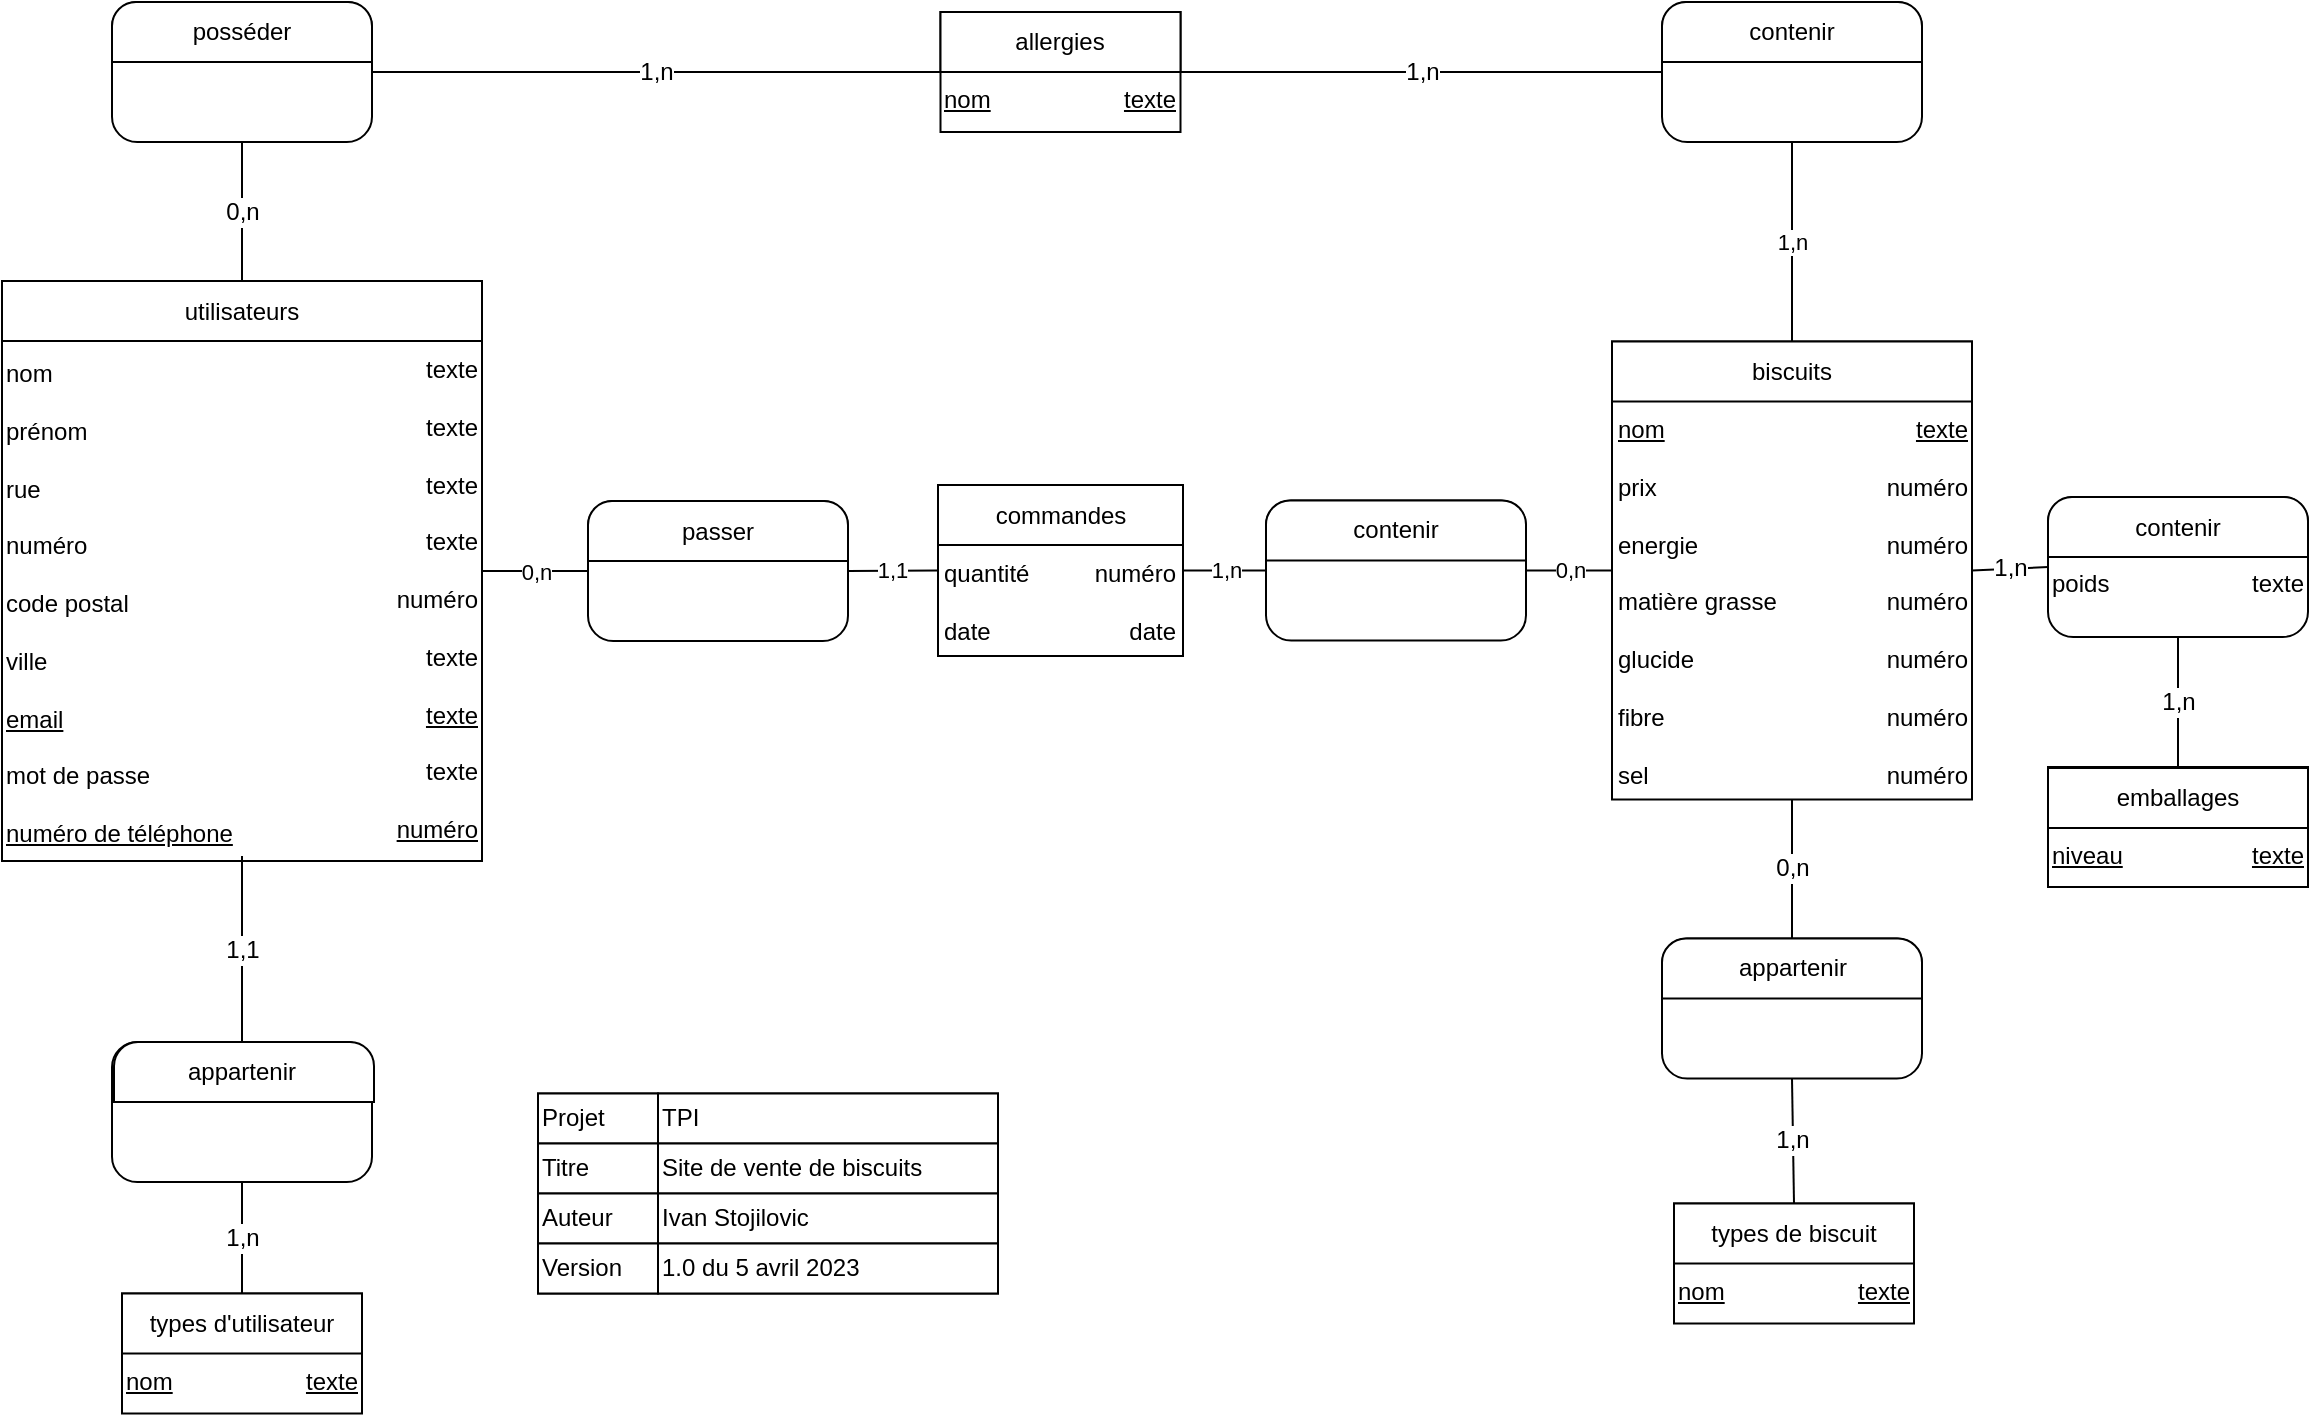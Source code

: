 <mxfile version="20.8.16" type="device"><diagram name="Page-1" id="_JMHHomlFWPIT7m6HZxE"><mxGraphModel dx="1418" dy="828" grid="1" gridSize="10" guides="1" tooltips="1" connect="1" arrows="1" fold="1" page="1" pageScale="1" pageWidth="1169" pageHeight="827" math="0" shadow="0"><root><mxCell id="0"/><mxCell id="1" parent="0"/><mxCell id="fbcWq0i6LW-rX8kI2gP--14" value="" style="rounded=0;whiteSpace=wrap;html=1;" parent="1" vertex="1"><mxGeometry x="817" y="189.75" width="180" height="229" as="geometry"/></mxCell><mxCell id="fbcWq0i6LW-rX8kI2gP--2" value="" style="rounded=0;whiteSpace=wrap;html=1;" parent="1" vertex="1"><mxGeometry x="12" y="159.5" width="240" height="290" as="geometry"/></mxCell><mxCell id="fbcWq0i6LW-rX8kI2gP--3" value="utilisateurs" style="rounded=0;whiteSpace=wrap;html=1;" parent="1" vertex="1"><mxGeometry x="12" y="159.5" width="240" height="30" as="geometry"/></mxCell><mxCell id="fbcWq0i6LW-rX8kI2gP--4" value="nom&lt;br&gt;&lt;br&gt;prénom&lt;br&gt;&lt;br&gt;&lt;div style=&quot;&quot;&gt;rue&amp;nbsp;&lt;/div&gt;&lt;div style=&quot;&quot;&gt;&lt;br&gt;&lt;/div&gt;&lt;div style=&quot;&quot;&gt;numéro&lt;/div&gt;&lt;div style=&quot;&quot;&gt;&lt;br&gt;&lt;/div&gt;&lt;div style=&quot;&quot;&gt;code postal&lt;/div&gt;&lt;div style=&quot;&quot;&gt;&lt;br&gt;&lt;/div&gt;&lt;div style=&quot;&quot;&gt;ville&lt;/div&gt;&lt;div style=&quot;&quot;&gt;&lt;br&gt;&lt;/div&gt;&lt;div style=&quot;&quot;&gt;&lt;u&gt;email&lt;/u&gt;&lt;/div&gt;&lt;div style=&quot;&quot;&gt;&lt;br&gt;&lt;/div&gt;&lt;div style=&quot;&quot;&gt;mot de passe&lt;/div&gt;&lt;div style=&quot;&quot;&gt;&lt;br&gt;&lt;/div&gt;&lt;div style=&quot;&quot;&gt;&lt;u&gt;numéro de téléphone&lt;/u&gt;&lt;/div&gt;" style="text;html=1;strokeColor=none;fillColor=none;align=left;verticalAlign=top;whiteSpace=wrap;rounded=0;" parent="1" vertex="1"><mxGeometry x="12" y="191.5" width="120" height="258.5" as="geometry"/></mxCell><mxCell id="fbcWq0i6LW-rX8kI2gP--5" value="texte&lt;br&gt;&lt;br&gt;texte&lt;br&gt;&lt;br&gt;texte&lt;br&gt;&lt;br&gt;texte&lt;br&gt;&lt;br&gt;numéro&lt;br&gt;&lt;br&gt;texte&lt;br&gt;&lt;br&gt;&lt;u&gt;texte&lt;/u&gt;&lt;br&gt;&lt;br&gt;texte&lt;br&gt;&lt;br&gt;&lt;u&gt;numéro&lt;/u&gt;" style="text;html=1;strokeColor=none;fillColor=none;align=right;verticalAlign=top;whiteSpace=wrap;rounded=0;" parent="1" vertex="1"><mxGeometry x="132" y="189.5" width="120" height="257.5" as="geometry"/></mxCell><mxCell id="fbcWq0i6LW-rX8kI2gP--11" value="biscuits" style="rounded=0;whiteSpace=wrap;html=1;" parent="1" vertex="1"><mxGeometry x="817" y="189.75" width="180" height="30" as="geometry"/></mxCell><mxCell id="fbcWq0i6LW-rX8kI2gP--12" value="&lt;u&gt;nom&lt;br&gt;&lt;/u&gt;&lt;br&gt;prix&lt;br&gt;&lt;br&gt;energie&lt;br&gt;&lt;br&gt;matière grasse&lt;br&gt;&lt;br&gt;glucide&lt;br&gt;&lt;br&gt;fibre&lt;br&gt;&lt;br&gt;sel" style="text;html=1;strokeColor=none;fillColor=none;align=left;verticalAlign=top;whiteSpace=wrap;rounded=0;" parent="1" vertex="1"><mxGeometry x="818" y="220.25" width="90" height="198.5" as="geometry"/></mxCell><mxCell id="fbcWq0i6LW-rX8kI2gP--13" value="&lt;u&gt;texte&lt;/u&gt;&lt;br&gt;&lt;br&gt;numéro&lt;br&gt;&lt;br&gt;numéro&lt;br&gt;&lt;br&gt;numéro&lt;br&gt;&lt;br&gt;numéro&lt;br&gt;&lt;br&gt;numéro&lt;br&gt;&lt;br&gt;numéro" style="text;html=1;strokeColor=none;fillColor=none;align=right;verticalAlign=top;whiteSpace=wrap;rounded=0;" parent="1" vertex="1"><mxGeometry x="907" y="220.25" width="90" height="198.5" as="geometry"/></mxCell><mxCell id="fbcWq0i6LW-rX8kI2gP--18" value="" style="rounded=0;whiteSpace=wrap;html=1;" parent="1" vertex="1"><mxGeometry x="280" y="565.75" width="230" height="100" as="geometry"/></mxCell><mxCell id="fbcWq0i6LW-rX8kI2gP--19" value="Projet" style="rounded=0;whiteSpace=wrap;html=1;align=left;" parent="1" vertex="1"><mxGeometry x="280" y="565.75" width="60" height="25" as="geometry"/></mxCell><mxCell id="fbcWq0i6LW-rX8kI2gP--20" value="Titre" style="rounded=0;whiteSpace=wrap;html=1;align=left;" parent="1" vertex="1"><mxGeometry x="280" y="590.75" width="60" height="25" as="geometry"/></mxCell><mxCell id="fbcWq0i6LW-rX8kI2gP--21" value="Auteur" style="rounded=0;whiteSpace=wrap;html=1;align=left;" parent="1" vertex="1"><mxGeometry x="280" y="615.75" width="60" height="25" as="geometry"/></mxCell><mxCell id="fbcWq0i6LW-rX8kI2gP--22" value="Version" style="rounded=0;whiteSpace=wrap;html=1;align=left;" parent="1" vertex="1"><mxGeometry x="280" y="640.75" width="60" height="25" as="geometry"/></mxCell><mxCell id="fbcWq0i6LW-rX8kI2gP--23" value="TPI&lt;span style=&quot;white-space: pre;&quot;&gt;&#9;&lt;/span&gt;" style="rounded=0;whiteSpace=wrap;html=1;align=left;" parent="1" vertex="1"><mxGeometry x="340" y="565.75" width="170" height="25" as="geometry"/></mxCell><mxCell id="fbcWq0i6LW-rX8kI2gP--24" value="Site de vente de biscuits" style="rounded=0;whiteSpace=wrap;html=1;align=left;" parent="1" vertex="1"><mxGeometry x="340" y="590.75" width="170" height="25" as="geometry"/></mxCell><mxCell id="fbcWq0i6LW-rX8kI2gP--25" value="Ivan Stojilovic" style="rounded=0;whiteSpace=wrap;html=1;align=left;" parent="1" vertex="1"><mxGeometry x="340" y="615.75" width="170" height="25" as="geometry"/></mxCell><mxCell id="fbcWq0i6LW-rX8kI2gP--26" value="1.0 du 5 avril 2023" style="rounded=0;whiteSpace=wrap;html=1;align=left;" parent="1" vertex="1"><mxGeometry x="340" y="640.75" width="170" height="25" as="geometry"/></mxCell><mxCell id="fbcWq0i6LW-rX8kI2gP--27" value="&lt;div style=&quot;text-align: right;&quot;&gt;&lt;br&gt;&lt;/div&gt;" style="rounded=1;whiteSpace=wrap;html=1;arcSize=18;align=left;" parent="1" vertex="1"><mxGeometry x="305" y="269.5" width="130" height="70" as="geometry"/></mxCell><mxCell id="fbcWq0i6LW-rX8kI2gP--34" value="" style="verticalLabelPosition=bottom;verticalAlign=top;html=1;shape=mxgraph.basic.rect;fillColor2=none;strokeWidth=1;size=12;indent=26.67;rounded=1;shadow=0;glass=0;sketch=0;topLeftStyle=rounded;topRightStyle=rounded;left=1;" parent="1" vertex="1"><mxGeometry x="305" y="269.5" width="130" height="30" as="geometry"/></mxCell><mxCell id="fbcWq0i6LW-rX8kI2gP--35" value="passer" style="text;html=1;strokeColor=none;fillColor=none;align=center;verticalAlign=middle;whiteSpace=wrap;rounded=0;" parent="1" vertex="1"><mxGeometry x="340" y="269.5" width="60" height="30" as="geometry"/></mxCell><mxCell id="AcJqhee628Btg8whWqSj-2" value="" style="rounded=0;whiteSpace=wrap;html=1;" parent="1" vertex="1"><mxGeometry x="848" y="620.75" width="120" height="60" as="geometry"/></mxCell><mxCell id="AcJqhee628Btg8whWqSj-3" value="types de biscuit" style="rounded=0;whiteSpace=wrap;html=1;" parent="1" vertex="1"><mxGeometry x="848" y="620.75" width="120" height="30" as="geometry"/></mxCell><mxCell id="AcJqhee628Btg8whWqSj-4" value="&lt;u&gt;nom&lt;/u&gt;" style="text;html=1;strokeColor=none;fillColor=none;align=left;verticalAlign=top;whiteSpace=wrap;rounded=0;" parent="1" vertex="1"><mxGeometry x="848" y="650.75" width="60" height="30" as="geometry"/></mxCell><mxCell id="AcJqhee628Btg8whWqSj-5" value="&lt;u&gt;texte&lt;/u&gt;" style="text;html=1;strokeColor=none;fillColor=none;align=right;verticalAlign=top;whiteSpace=wrap;rounded=0;" parent="1" vertex="1"><mxGeometry x="908" y="650.75" width="60" height="30" as="geometry"/></mxCell><mxCell id="AcJqhee628Btg8whWqSj-7" value="" style="rounded=0;whiteSpace=wrap;html=1;" parent="1" vertex="1"><mxGeometry x="481.25" y="25" width="120" height="60" as="geometry"/></mxCell><mxCell id="AcJqhee628Btg8whWqSj-8" value="allergies" style="rounded=0;whiteSpace=wrap;html=1;" parent="1" vertex="1"><mxGeometry x="481.25" y="25" width="120" height="30" as="geometry"/></mxCell><mxCell id="AcJqhee628Btg8whWqSj-9" value="&lt;u&gt;nom&lt;/u&gt;" style="text;html=1;strokeColor=none;fillColor=none;align=left;verticalAlign=top;whiteSpace=wrap;rounded=0;" parent="1" vertex="1"><mxGeometry x="481.25" y="55" width="60" height="30" as="geometry"/></mxCell><mxCell id="AcJqhee628Btg8whWqSj-10" value="&lt;u&gt;texte&lt;/u&gt;" style="text;html=1;strokeColor=none;fillColor=none;align=right;verticalAlign=top;whiteSpace=wrap;rounded=0;" parent="1" vertex="1"><mxGeometry x="541.25" y="55" width="60" height="30" as="geometry"/></mxCell><mxCell id="AcJqhee628Btg8whWqSj-12" value="&lt;div style=&quot;text-align: right;&quot;&gt;&lt;br&gt;&lt;/div&gt;" style="rounded=1;whiteSpace=wrap;html=1;arcSize=18;align=left;" parent="1" vertex="1"><mxGeometry x="67" y="20" width="130" height="70" as="geometry"/></mxCell><mxCell id="AcJqhee628Btg8whWqSj-13" value="" style="verticalLabelPosition=bottom;verticalAlign=top;html=1;shape=mxgraph.basic.rect;fillColor2=none;strokeWidth=1;size=12;indent=26.67;rounded=1;shadow=0;glass=0;sketch=0;topLeftStyle=rounded;topRightStyle=rounded;left=1;" parent="1" vertex="1"><mxGeometry x="67" y="20" width="130" height="30" as="geometry"/></mxCell><mxCell id="AcJqhee628Btg8whWqSj-14" value="posséder" style="text;html=1;strokeColor=none;fillColor=none;align=center;verticalAlign=middle;whiteSpace=wrap;rounded=0;" parent="1" vertex="1"><mxGeometry x="102" y="20" width="60" height="30" as="geometry"/></mxCell><mxCell id="AcJqhee628Btg8whWqSj-15" value="0,n" style="endArrow=none;html=1;rounded=0;fontSize=12;exitX=0.5;exitY=0;exitDx=0;exitDy=0;entryX=0.5;entryY=1;entryDx=0;entryDy=0;" parent="1" source="fbcWq0i6LW-rX8kI2gP--2" target="AcJqhee628Btg8whWqSj-12" edge="1"><mxGeometry width="50" height="50" relative="1" as="geometry"><mxPoint x="192" y="50" as="sourcePoint"/><mxPoint x="337" y="120" as="targetPoint"/></mxGeometry></mxCell><mxCell id="AcJqhee628Btg8whWqSj-16" value="1,n" style="endArrow=none;html=1;rounded=0;fontSize=12;entryX=1;entryY=0.5;entryDx=0;entryDy=0;exitX=0;exitY=0.5;exitDx=0;exitDy=0;" parent="1" source="AcJqhee628Btg8whWqSj-7" target="AcJqhee628Btg8whWqSj-12" edge="1"><mxGeometry width="50" height="50" relative="1" as="geometry"><mxPoint x="410" y="80" as="sourcePoint"/><mxPoint x="190" y="600" as="targetPoint"/></mxGeometry></mxCell><mxCell id="AcJqhee628Btg8whWqSj-17" value="&lt;div style=&quot;text-align: right;&quot;&gt;&lt;br&gt;&lt;/div&gt;" style="rounded=1;whiteSpace=wrap;html=1;arcSize=18;align=left;" parent="1" vertex="1"><mxGeometry x="842" y="488.25" width="130" height="70" as="geometry"/></mxCell><mxCell id="AcJqhee628Btg8whWqSj-18" value="" style="verticalLabelPosition=bottom;verticalAlign=top;html=1;shape=mxgraph.basic.rect;fillColor2=none;strokeWidth=1;size=12;indent=26.67;rounded=1;shadow=0;glass=0;sketch=0;topLeftStyle=rounded;topRightStyle=rounded;left=1;" parent="1" vertex="1"><mxGeometry x="842" y="488.25" width="130" height="30" as="geometry"/></mxCell><mxCell id="AcJqhee628Btg8whWqSj-19" value="appartenir" style="text;html=1;strokeColor=none;fillColor=none;align=center;verticalAlign=middle;whiteSpace=wrap;rounded=0;" parent="1" vertex="1"><mxGeometry x="878.5" y="488.25" width="57" height="30" as="geometry"/></mxCell><mxCell id="AcJqhee628Btg8whWqSj-20" value="0,n" style="endArrow=none;html=1;rounded=0;fontSize=12;entryX=0.5;entryY=1;entryDx=0;entryDy=0;exitX=0.5;exitY=0;exitDx=0;exitDy=0;" parent="1" source="AcJqhee628Btg8whWqSj-17" target="fbcWq0i6LW-rX8kI2gP--14" edge="1"><mxGeometry width="50" height="50" relative="1" as="geometry"><mxPoint x="856" y="455" as="sourcePoint"/><mxPoint x="896" y="604" as="targetPoint"/></mxGeometry></mxCell><mxCell id="AcJqhee628Btg8whWqSj-21" value="1,n" style="endArrow=none;html=1;rounded=0;fontSize=12;entryX=0.5;entryY=1;entryDx=0;entryDy=0;exitX=0.5;exitY=0;exitDx=0;exitDy=0;" parent="1" source="AcJqhee628Btg8whWqSj-2" target="AcJqhee628Btg8whWqSj-17" edge="1"><mxGeometry width="50" height="50" relative="1" as="geometry"><mxPoint x="976" y="643.25" as="sourcePoint"/><mxPoint x="1026" y="593.25" as="targetPoint"/></mxGeometry></mxCell><mxCell id="AcJqhee628Btg8whWqSj-22" value="&lt;div style=&quot;text-align: right;&quot;&gt;&lt;br&gt;&lt;/div&gt;" style="rounded=1;whiteSpace=wrap;html=1;arcSize=18;align=left;" parent="1" vertex="1"><mxGeometry x="842" y="20" width="130" height="70" as="geometry"/></mxCell><mxCell id="AcJqhee628Btg8whWqSj-23" value="" style="verticalLabelPosition=bottom;verticalAlign=top;html=1;shape=mxgraph.basic.rect;fillColor2=none;strokeWidth=1;size=12;indent=26.67;rounded=1;shadow=0;glass=0;sketch=0;topLeftStyle=rounded;topRightStyle=rounded;left=1;" parent="1" vertex="1"><mxGeometry x="842" y="20" width="130" height="30" as="geometry"/></mxCell><mxCell id="AcJqhee628Btg8whWqSj-24" value="contenir" style="text;html=1;strokeColor=none;fillColor=none;align=center;verticalAlign=middle;whiteSpace=wrap;rounded=0;" parent="1" vertex="1"><mxGeometry x="877" y="20" width="60" height="30" as="geometry"/></mxCell><mxCell id="AcJqhee628Btg8whWqSj-26" value="1,n" style="endArrow=none;html=1;rounded=0;fontSize=12;entryX=0;entryY=0.5;entryDx=0;entryDy=0;exitX=1;exitY=0.5;exitDx=0;exitDy=0;" parent="1" source="AcJqhee628Btg8whWqSj-7" target="AcJqhee628Btg8whWqSj-22" edge="1"><mxGeometry width="50" height="50" relative="1" as="geometry"><mxPoint x="490" y="200" as="sourcePoint"/><mxPoint x="540" y="150" as="targetPoint"/></mxGeometry></mxCell><mxCell id="4aq1-MAxTTJVgnrj4eUq-1" value="" style="rounded=0;whiteSpace=wrap;html=1;" parent="1" vertex="1"><mxGeometry x="1035" y="402.5" width="130" height="60" as="geometry"/></mxCell><mxCell id="4aq1-MAxTTJVgnrj4eUq-2" value="emballages" style="rounded=0;whiteSpace=wrap;html=1;" parent="1" vertex="1"><mxGeometry x="1035" y="403" width="130" height="30" as="geometry"/></mxCell><mxCell id="4aq1-MAxTTJVgnrj4eUq-3" value="&lt;u&gt;niveau&lt;/u&gt;" style="text;html=1;strokeColor=none;fillColor=none;align=left;verticalAlign=top;whiteSpace=wrap;rounded=0;" parent="1" vertex="1"><mxGeometry x="1035" y="432.5" width="60" height="30" as="geometry"/></mxCell><mxCell id="4aq1-MAxTTJVgnrj4eUq-4" value="&lt;u&gt;texte&lt;/u&gt;" style="text;html=1;strokeColor=none;fillColor=none;align=right;verticalAlign=top;whiteSpace=wrap;rounded=0;" parent="1" vertex="1"><mxGeometry x="1105" y="433" width="60" height="29.5" as="geometry"/></mxCell><mxCell id="4aq1-MAxTTJVgnrj4eUq-5" value="&lt;div style=&quot;text-align: right;&quot;&gt;&lt;span style=&quot;background-color: initial;&quot;&gt;&lt;br&gt;&lt;/span&gt;&lt;/div&gt;&lt;div style=&quot;text-align: right;&quot;&gt;&lt;span style=&quot;background-color: initial;&quot;&gt;&lt;br&gt;&lt;/span&gt;&lt;/div&gt;&lt;div style=&quot;text-align: right;&quot;&gt;&lt;span style=&quot;background-color: initial;&quot;&gt;&lt;br&gt;&lt;/span&gt;&lt;/div&gt;&lt;div style=&quot;text-align: right;&quot;&gt;poids&lt;span style=&quot;white-space: pre;&quot;&gt;&#9;&lt;/span&gt;&amp;nbsp; &amp;nbsp; &amp;nbsp; &lt;span style=&quot;background-color: initial; white-space: pre;&quot;&gt;&lt;span style=&quot;white-space: pre;&quot;&gt;&#9;&lt;/span&gt; &lt;/span&gt;&lt;span style=&quot;background-color: initial;&quot;&gt;&amp;nbsp; &amp;nbsp; &amp;nbsp;&lt;/span&gt;&lt;span style=&quot;background-color: initial;&quot;&gt;texte&lt;/span&gt;&lt;/div&gt;&lt;div style=&quot;text-align: right;&quot;&gt;&lt;span style=&quot;background-color: initial;&quot;&gt;&lt;br&gt;&lt;/span&gt;&lt;/div&gt;&lt;div style=&quot;text-align: right;&quot;&gt;&lt;span style=&quot;background-color: initial;&quot;&gt;&lt;br&gt;&lt;/span&gt;&lt;/div&gt;" style="rounded=1;whiteSpace=wrap;html=1;arcSize=18;align=left;" parent="1" vertex="1"><mxGeometry x="1035" y="267.5" width="130" height="70" as="geometry"/></mxCell><mxCell id="4aq1-MAxTTJVgnrj4eUq-6" value="" style="verticalLabelPosition=bottom;verticalAlign=top;html=1;shape=mxgraph.basic.rect;fillColor2=none;strokeWidth=1;size=12;indent=26.67;rounded=1;shadow=0;glass=0;sketch=0;topLeftStyle=rounded;topRightStyle=rounded;left=1;" parent="1" vertex="1"><mxGeometry x="1035" y="267.5" width="130" height="30" as="geometry"/></mxCell><mxCell id="4aq1-MAxTTJVgnrj4eUq-7" value="contenir" style="text;html=1;strokeColor=none;fillColor=none;align=center;verticalAlign=middle;whiteSpace=wrap;rounded=0;" parent="1" vertex="1"><mxGeometry x="1070" y="267.5" width="60" height="30" as="geometry"/></mxCell><mxCell id="4aq1-MAxTTJVgnrj4eUq-8" value="&lt;font style=&quot;font-size: 12px;&quot;&gt;1,n&lt;/font&gt;" style="endArrow=none;html=1;rounded=0;exitX=1;exitY=0.5;exitDx=0;exitDy=0;entryX=0;entryY=0.5;entryDx=0;entryDy=0;" parent="1" source="fbcWq0i6LW-rX8kI2gP--14" target="4aq1-MAxTTJVgnrj4eUq-5" edge="1"><mxGeometry width="50" height="50" relative="1" as="geometry"><mxPoint x="1066" y="338" as="sourcePoint"/><mxPoint x="1086" y="338" as="targetPoint"/></mxGeometry></mxCell><mxCell id="4aq1-MAxTTJVgnrj4eUq-9" value="&lt;font style=&quot;font-size: 12px;&quot;&gt;1,n&lt;/font&gt;" style="endArrow=none;html=1;rounded=0;entryX=0.5;entryY=1;entryDx=0;entryDy=0;exitX=0.5;exitY=0;exitDx=0;exitDy=0;" parent="1" source="4aq1-MAxTTJVgnrj4eUq-1" target="4aq1-MAxTTJVgnrj4eUq-5" edge="1"><mxGeometry width="50" height="50" relative="1" as="geometry"><mxPoint x="970" y="442.5" as="sourcePoint"/><mxPoint x="1020" y="392.5" as="targetPoint"/></mxGeometry></mxCell><mxCell id="4aq1-MAxTTJVgnrj4eUq-10" value="" style="rounded=0;whiteSpace=wrap;html=1;" parent="1" vertex="1"><mxGeometry x="72" y="665.75" width="120" height="60" as="geometry"/></mxCell><mxCell id="4aq1-MAxTTJVgnrj4eUq-11" value="types d'utilisateur" style="rounded=0;whiteSpace=wrap;html=1;" parent="1" vertex="1"><mxGeometry x="72" y="665.75" width="120" height="30" as="geometry"/></mxCell><mxCell id="4aq1-MAxTTJVgnrj4eUq-12" value="&lt;u&gt;nom&lt;/u&gt;" style="text;html=1;strokeColor=none;fillColor=none;align=left;verticalAlign=top;whiteSpace=wrap;rounded=0;" parent="1" vertex="1"><mxGeometry x="72" y="695.75" width="60" height="30" as="geometry"/></mxCell><mxCell id="4aq1-MAxTTJVgnrj4eUq-13" value="&lt;u&gt;texte&lt;/u&gt;" style="text;html=1;strokeColor=none;fillColor=none;align=right;verticalAlign=top;whiteSpace=wrap;rounded=0;" parent="1" vertex="1"><mxGeometry x="132" y="695.75" width="60" height="30" as="geometry"/></mxCell><mxCell id="4aq1-MAxTTJVgnrj4eUq-14" value="&lt;div style=&quot;text-align: right;&quot;&gt;&lt;br&gt;&lt;/div&gt;" style="rounded=1;whiteSpace=wrap;html=1;arcSize=18;align=left;" parent="1" vertex="1"><mxGeometry x="67" y="540" width="130" height="70" as="geometry"/></mxCell><mxCell id="4aq1-MAxTTJVgnrj4eUq-15" value="" style="verticalLabelPosition=bottom;verticalAlign=top;html=1;shape=mxgraph.basic.rect;fillColor2=none;strokeWidth=1;size=12;indent=26.67;rounded=1;shadow=0;glass=0;sketch=0;topLeftStyle=rounded;topRightStyle=rounded;left=1;" parent="1" vertex="1"><mxGeometry x="68" y="540" width="130" height="30" as="geometry"/></mxCell><mxCell id="4aq1-MAxTTJVgnrj4eUq-16" value="appartenir" style="text;html=1;strokeColor=none;fillColor=none;align=center;verticalAlign=middle;whiteSpace=wrap;rounded=0;" parent="1" vertex="1"><mxGeometry x="102" y="540" width="60" height="30" as="geometry"/></mxCell><mxCell id="4aq1-MAxTTJVgnrj4eUq-17" value="1,n" style="endArrow=none;html=1;rounded=0;fontSize=12;entryX=0.5;entryY=0;entryDx=0;entryDy=0;exitX=0.5;exitY=1;exitDx=0;exitDy=0;" parent="1" source="4aq1-MAxTTJVgnrj4eUq-14" target="4aq1-MAxTTJVgnrj4eUq-10" edge="1"><mxGeometry width="50" height="50" relative="1" as="geometry"><mxPoint x="57" y="773.75" as="sourcePoint"/><mxPoint x="-13" y="673.75" as="targetPoint"/></mxGeometry></mxCell><mxCell id="4aq1-MAxTTJVgnrj4eUq-18" value="1,1" style="endArrow=none;html=1;rounded=0;fontSize=12;entryX=0;entryY=1;entryDx=0;entryDy=0;exitX=0.5;exitY=0;exitDx=0;exitDy=0;" parent="1" source="4aq1-MAxTTJVgnrj4eUq-14" target="fbcWq0i6LW-rX8kI2gP--5" edge="1"><mxGeometry width="50" height="50" relative="1" as="geometry"><mxPoint x="242" y="520" as="sourcePoint"/><mxPoint x="-228" y="410" as="targetPoint"/></mxGeometry></mxCell><mxCell id="GlymLr9WGyRj_N018Eb_-1" value="1,n" style="endArrow=none;html=1;rounded=0;entryX=0.5;entryY=1;entryDx=0;entryDy=0;exitX=0.5;exitY=0;exitDx=0;exitDy=0;" parent="1" source="fbcWq0i6LW-rX8kI2gP--11" target="AcJqhee628Btg8whWqSj-22" edge="1"><mxGeometry width="50" height="50" relative="1" as="geometry"><mxPoint x="856" y="473" as="sourcePoint"/><mxPoint x="906" y="423" as="targetPoint"/></mxGeometry></mxCell><mxCell id="U8e7pSH6F6kgcrNsQZuB-1" value="" style="rounded=0;whiteSpace=wrap;html=1;" parent="1" vertex="1"><mxGeometry x="480" y="261.5" width="122.5" height="85.5" as="geometry"/></mxCell><mxCell id="U8e7pSH6F6kgcrNsQZuB-2" value="commandes" style="rounded=0;whiteSpace=wrap;html=1;" parent="1" vertex="1"><mxGeometry x="480" y="261.5" width="122.5" height="30" as="geometry"/></mxCell><mxCell id="U8e7pSH6F6kgcrNsQZuB-3" value="quantité&lt;br&gt;&lt;br&gt;date" style="text;html=1;strokeColor=none;fillColor=none;align=left;verticalAlign=top;whiteSpace=wrap;rounded=0;" parent="1" vertex="1"><mxGeometry x="481.25" y="291.5" width="60" height="51.75" as="geometry"/></mxCell><mxCell id="U8e7pSH6F6kgcrNsQZuB-4" value="numéro&lt;br&gt;&lt;br&gt;date" style="text;html=1;strokeColor=none;fillColor=none;align=right;verticalAlign=top;whiteSpace=wrap;rounded=0;" parent="1" vertex="1"><mxGeometry x="541.25" y="292.13" width="60" height="50.5" as="geometry"/></mxCell><mxCell id="U8e7pSH6F6kgcrNsQZuB-8" value="&lt;div style=&quot;text-align: right;&quot;&gt;&lt;br&gt;&lt;/div&gt;" style="rounded=1;whiteSpace=wrap;html=1;arcSize=18;align=left;" parent="1" vertex="1"><mxGeometry x="644" y="269.25" width="130" height="70" as="geometry"/></mxCell><mxCell id="U8e7pSH6F6kgcrNsQZuB-9" value="" style="verticalLabelPosition=bottom;verticalAlign=top;html=1;shape=mxgraph.basic.rect;fillColor2=none;strokeWidth=1;size=12;indent=26.67;rounded=1;shadow=0;glass=0;sketch=0;topLeftStyle=rounded;topRightStyle=rounded;left=1;" parent="1" vertex="1"><mxGeometry x="644" y="269.25" width="130" height="30" as="geometry"/></mxCell><mxCell id="U8e7pSH6F6kgcrNsQZuB-10" value="contenir" style="text;html=1;strokeColor=none;fillColor=none;align=center;verticalAlign=middle;whiteSpace=wrap;rounded=0;" parent="1" vertex="1"><mxGeometry x="679" y="269.25" width="60" height="30" as="geometry"/></mxCell><mxCell id="U8e7pSH6F6kgcrNsQZuB-11" value="1,1" style="endArrow=none;html=1;rounded=0;entryX=0;entryY=0.5;entryDx=0;entryDy=0;exitX=1;exitY=0.5;exitDx=0;exitDy=0;" parent="1" source="fbcWq0i6LW-rX8kI2gP--27" target="U8e7pSH6F6kgcrNsQZuB-1" edge="1"><mxGeometry width="50" height="50" relative="1" as="geometry"><mxPoint x="450" y="490" as="sourcePoint"/><mxPoint x="470" y="340" as="targetPoint"/></mxGeometry></mxCell><mxCell id="U8e7pSH6F6kgcrNsQZuB-12" value="0,n" style="endArrow=none;html=1;rounded=0;exitX=0;exitY=0.5;exitDx=0;exitDy=0;entryX=1;entryY=0.5;entryDx=0;entryDy=0;" parent="1" source="fbcWq0i6LW-rX8kI2gP--27" target="fbcWq0i6LW-rX8kI2gP--2" edge="1"><mxGeometry width="50" height="50" relative="1" as="geometry"><mxPoint x="280" y="470" as="sourcePoint"/><mxPoint x="300" y="370" as="targetPoint"/></mxGeometry></mxCell><mxCell id="U8e7pSH6F6kgcrNsQZuB-13" value="1,n" style="endArrow=none;html=1;rounded=0;entryX=0;entryY=0.5;entryDx=0;entryDy=0;exitX=1;exitY=0.5;exitDx=0;exitDy=0;" parent="1" source="U8e7pSH6F6kgcrNsQZuB-1" target="U8e7pSH6F6kgcrNsQZuB-8" edge="1"><mxGeometry width="50" height="50" relative="1" as="geometry"><mxPoint x="520" y="460" as="sourcePoint"/><mxPoint x="570" y="410" as="targetPoint"/></mxGeometry></mxCell><mxCell id="U8e7pSH6F6kgcrNsQZuB-14" value="0,n" style="endArrow=none;html=1;rounded=0;exitX=1;exitY=0.5;exitDx=0;exitDy=0;entryX=0;entryY=0.5;entryDx=0;entryDy=0;" parent="1" source="U8e7pSH6F6kgcrNsQZuB-8" target="fbcWq0i6LW-rX8kI2gP--14" edge="1"><mxGeometry width="50" height="50" relative="1" as="geometry"><mxPoint x="600" y="460" as="sourcePoint"/><mxPoint x="774" y="360" as="targetPoint"/></mxGeometry></mxCell></root></mxGraphModel></diagram></mxfile>